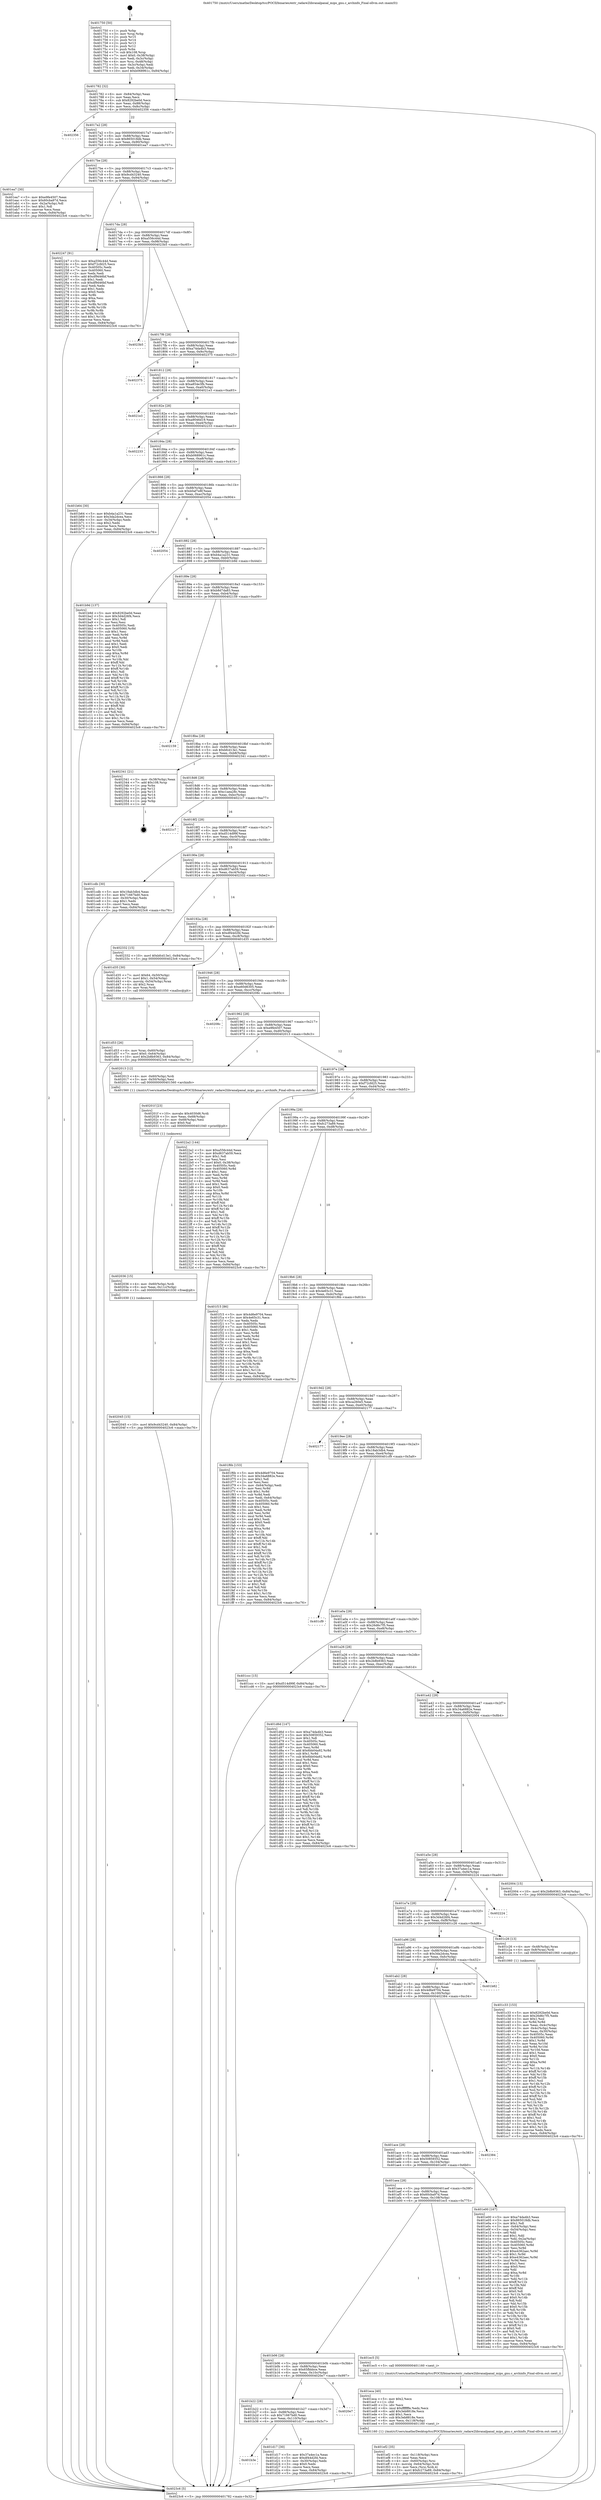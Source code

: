 digraph "0x401750" {
  label = "0x401750 (/mnt/c/Users/mathe/Desktop/tcc/POCII/binaries/extr_radare2libranalpanal_mips_gnu.c_archinfo_Final-ollvm.out::main(0))"
  labelloc = "t"
  node[shape=record]

  Entry [label="",width=0.3,height=0.3,shape=circle,fillcolor=black,style=filled]
  "0x401782" [label="{
     0x401782 [32]\l
     | [instrs]\l
     &nbsp;&nbsp;0x401782 \<+6\>: mov -0x84(%rbp),%eax\l
     &nbsp;&nbsp;0x401788 \<+2\>: mov %eax,%ecx\l
     &nbsp;&nbsp;0x40178a \<+6\>: sub $0x8292be0d,%ecx\l
     &nbsp;&nbsp;0x401790 \<+6\>: mov %eax,-0x88(%rbp)\l
     &nbsp;&nbsp;0x401796 \<+6\>: mov %ecx,-0x8c(%rbp)\l
     &nbsp;&nbsp;0x40179c \<+6\>: je 0000000000402356 \<main+0xc06\>\l
  }"]
  "0x402356" [label="{
     0x402356\l
  }", style=dashed]
  "0x4017a2" [label="{
     0x4017a2 [28]\l
     | [instrs]\l
     &nbsp;&nbsp;0x4017a2 \<+5\>: jmp 00000000004017a7 \<main+0x57\>\l
     &nbsp;&nbsp;0x4017a7 \<+6\>: mov -0x88(%rbp),%eax\l
     &nbsp;&nbsp;0x4017ad \<+5\>: sub $0x865018db,%eax\l
     &nbsp;&nbsp;0x4017b2 \<+6\>: mov %eax,-0x90(%rbp)\l
     &nbsp;&nbsp;0x4017b8 \<+6\>: je 0000000000401ea7 \<main+0x757\>\l
  }"]
  Exit [label="",width=0.3,height=0.3,shape=circle,fillcolor=black,style=filled,peripheries=2]
  "0x401ea7" [label="{
     0x401ea7 [30]\l
     | [instrs]\l
     &nbsp;&nbsp;0x401ea7 \<+5\>: mov $0xe9fe4507,%eax\l
     &nbsp;&nbsp;0x401eac \<+5\>: mov $0x60cba97d,%ecx\l
     &nbsp;&nbsp;0x401eb1 \<+3\>: mov -0x2a(%rbp),%dl\l
     &nbsp;&nbsp;0x401eb4 \<+3\>: test $0x1,%dl\l
     &nbsp;&nbsp;0x401eb7 \<+3\>: cmovne %ecx,%eax\l
     &nbsp;&nbsp;0x401eba \<+6\>: mov %eax,-0x84(%rbp)\l
     &nbsp;&nbsp;0x401ec0 \<+5\>: jmp 00000000004023c6 \<main+0xc76\>\l
  }"]
  "0x4017be" [label="{
     0x4017be [28]\l
     | [instrs]\l
     &nbsp;&nbsp;0x4017be \<+5\>: jmp 00000000004017c3 \<main+0x73\>\l
     &nbsp;&nbsp;0x4017c3 \<+6\>: mov -0x88(%rbp),%eax\l
     &nbsp;&nbsp;0x4017c9 \<+5\>: sub $0x9cd43240,%eax\l
     &nbsp;&nbsp;0x4017ce \<+6\>: mov %eax,-0x94(%rbp)\l
     &nbsp;&nbsp;0x4017d4 \<+6\>: je 0000000000402247 \<main+0xaf7\>\l
  }"]
  "0x402045" [label="{
     0x402045 [15]\l
     | [instrs]\l
     &nbsp;&nbsp;0x402045 \<+10\>: movl $0x9cd43240,-0x84(%rbp)\l
     &nbsp;&nbsp;0x40204f \<+5\>: jmp 00000000004023c6 \<main+0xc76\>\l
  }"]
  "0x402247" [label="{
     0x402247 [91]\l
     | [instrs]\l
     &nbsp;&nbsp;0x402247 \<+5\>: mov $0xa556c44d,%eax\l
     &nbsp;&nbsp;0x40224c \<+5\>: mov $0xf72cfd25,%ecx\l
     &nbsp;&nbsp;0x402251 \<+7\>: mov 0x40505c,%edx\l
     &nbsp;&nbsp;0x402258 \<+7\>: mov 0x405060,%esi\l
     &nbsp;&nbsp;0x40225f \<+2\>: mov %edx,%edi\l
     &nbsp;&nbsp;0x402261 \<+6\>: add $0xdf9d46bf,%edi\l
     &nbsp;&nbsp;0x402267 \<+3\>: sub $0x1,%edi\l
     &nbsp;&nbsp;0x40226a \<+6\>: sub $0xdf9d46bf,%edi\l
     &nbsp;&nbsp;0x402270 \<+3\>: imul %edi,%edx\l
     &nbsp;&nbsp;0x402273 \<+3\>: and $0x1,%edx\l
     &nbsp;&nbsp;0x402276 \<+3\>: cmp $0x0,%edx\l
     &nbsp;&nbsp;0x402279 \<+4\>: sete %r8b\l
     &nbsp;&nbsp;0x40227d \<+3\>: cmp $0xa,%esi\l
     &nbsp;&nbsp;0x402280 \<+4\>: setl %r9b\l
     &nbsp;&nbsp;0x402284 \<+3\>: mov %r8b,%r10b\l
     &nbsp;&nbsp;0x402287 \<+3\>: and %r9b,%r10b\l
     &nbsp;&nbsp;0x40228a \<+3\>: xor %r9b,%r8b\l
     &nbsp;&nbsp;0x40228d \<+3\>: or %r8b,%r10b\l
     &nbsp;&nbsp;0x402290 \<+4\>: test $0x1,%r10b\l
     &nbsp;&nbsp;0x402294 \<+3\>: cmovne %ecx,%eax\l
     &nbsp;&nbsp;0x402297 \<+6\>: mov %eax,-0x84(%rbp)\l
     &nbsp;&nbsp;0x40229d \<+5\>: jmp 00000000004023c6 \<main+0xc76\>\l
  }"]
  "0x4017da" [label="{
     0x4017da [28]\l
     | [instrs]\l
     &nbsp;&nbsp;0x4017da \<+5\>: jmp 00000000004017df \<main+0x8f\>\l
     &nbsp;&nbsp;0x4017df \<+6\>: mov -0x88(%rbp),%eax\l
     &nbsp;&nbsp;0x4017e5 \<+5\>: sub $0xa556c44d,%eax\l
     &nbsp;&nbsp;0x4017ea \<+6\>: mov %eax,-0x98(%rbp)\l
     &nbsp;&nbsp;0x4017f0 \<+6\>: je 00000000004023b5 \<main+0xc65\>\l
  }"]
  "0x402036" [label="{
     0x402036 [15]\l
     | [instrs]\l
     &nbsp;&nbsp;0x402036 \<+4\>: mov -0x60(%rbp),%rdi\l
     &nbsp;&nbsp;0x40203a \<+6\>: mov %eax,-0x11c(%rbp)\l
     &nbsp;&nbsp;0x402040 \<+5\>: call 0000000000401030 \<free@plt\>\l
     | [calls]\l
     &nbsp;&nbsp;0x401030 \{1\} (unknown)\l
  }"]
  "0x4023b5" [label="{
     0x4023b5\l
  }", style=dashed]
  "0x4017f6" [label="{
     0x4017f6 [28]\l
     | [instrs]\l
     &nbsp;&nbsp;0x4017f6 \<+5\>: jmp 00000000004017fb \<main+0xab\>\l
     &nbsp;&nbsp;0x4017fb \<+6\>: mov -0x88(%rbp),%eax\l
     &nbsp;&nbsp;0x401801 \<+5\>: sub $0xa74da4b3,%eax\l
     &nbsp;&nbsp;0x401806 \<+6\>: mov %eax,-0x9c(%rbp)\l
     &nbsp;&nbsp;0x40180c \<+6\>: je 0000000000402375 \<main+0xc25\>\l
  }"]
  "0x40201f" [label="{
     0x40201f [23]\l
     | [instrs]\l
     &nbsp;&nbsp;0x40201f \<+10\>: movabs $0x4030d6,%rdi\l
     &nbsp;&nbsp;0x402029 \<+3\>: mov %eax,-0x68(%rbp)\l
     &nbsp;&nbsp;0x40202c \<+3\>: mov -0x68(%rbp),%esi\l
     &nbsp;&nbsp;0x40202f \<+2\>: mov $0x0,%al\l
     &nbsp;&nbsp;0x402031 \<+5\>: call 0000000000401040 \<printf@plt\>\l
     | [calls]\l
     &nbsp;&nbsp;0x401040 \{1\} (unknown)\l
  }"]
  "0x402375" [label="{
     0x402375\l
  }", style=dashed]
  "0x401812" [label="{
     0x401812 [28]\l
     | [instrs]\l
     &nbsp;&nbsp;0x401812 \<+5\>: jmp 0000000000401817 \<main+0xc7\>\l
     &nbsp;&nbsp;0x401817 \<+6\>: mov -0x88(%rbp),%eax\l
     &nbsp;&nbsp;0x40181d \<+5\>: sub $0xa854e3fb,%eax\l
     &nbsp;&nbsp;0x401822 \<+6\>: mov %eax,-0xa0(%rbp)\l
     &nbsp;&nbsp;0x401828 \<+6\>: je 00000000004021e3 \<main+0xa93\>\l
  }"]
  "0x401ef2" [label="{
     0x401ef2 [35]\l
     | [instrs]\l
     &nbsp;&nbsp;0x401ef2 \<+6\>: mov -0x118(%rbp),%ecx\l
     &nbsp;&nbsp;0x401ef8 \<+3\>: imul %eax,%ecx\l
     &nbsp;&nbsp;0x401efb \<+4\>: mov -0x60(%rbp),%rsi\l
     &nbsp;&nbsp;0x401eff \<+4\>: movslq -0x64(%rbp),%rdi\l
     &nbsp;&nbsp;0x401f03 \<+3\>: mov %ecx,(%rsi,%rdi,4)\l
     &nbsp;&nbsp;0x401f06 \<+10\>: movl $0xfc273a89,-0x84(%rbp)\l
     &nbsp;&nbsp;0x401f10 \<+5\>: jmp 00000000004023c6 \<main+0xc76\>\l
  }"]
  "0x4021e3" [label="{
     0x4021e3\l
  }", style=dashed]
  "0x40182e" [label="{
     0x40182e [28]\l
     | [instrs]\l
     &nbsp;&nbsp;0x40182e \<+5\>: jmp 0000000000401833 \<main+0xe3\>\l
     &nbsp;&nbsp;0x401833 \<+6\>: mov -0x88(%rbp),%eax\l
     &nbsp;&nbsp;0x401839 \<+5\>: sub $0xa9046d19,%eax\l
     &nbsp;&nbsp;0x40183e \<+6\>: mov %eax,-0xa4(%rbp)\l
     &nbsp;&nbsp;0x401844 \<+6\>: je 0000000000402233 \<main+0xae3\>\l
  }"]
  "0x401eca" [label="{
     0x401eca [40]\l
     | [instrs]\l
     &nbsp;&nbsp;0x401eca \<+5\>: mov $0x2,%ecx\l
     &nbsp;&nbsp;0x401ecf \<+1\>: cltd\l
     &nbsp;&nbsp;0x401ed0 \<+2\>: idiv %ecx\l
     &nbsp;&nbsp;0x401ed2 \<+6\>: imul $0xfffffffe,%edx,%ecx\l
     &nbsp;&nbsp;0x401ed8 \<+6\>: add $0x3eb8818e,%ecx\l
     &nbsp;&nbsp;0x401ede \<+3\>: add $0x1,%ecx\l
     &nbsp;&nbsp;0x401ee1 \<+6\>: sub $0x3eb8818e,%ecx\l
     &nbsp;&nbsp;0x401ee7 \<+6\>: mov %ecx,-0x118(%rbp)\l
     &nbsp;&nbsp;0x401eed \<+5\>: call 0000000000401160 \<next_i\>\l
     | [calls]\l
     &nbsp;&nbsp;0x401160 \{1\} (/mnt/c/Users/mathe/Desktop/tcc/POCII/binaries/extr_radare2libranalpanal_mips_gnu.c_archinfo_Final-ollvm.out::next_i)\l
  }"]
  "0x402233" [label="{
     0x402233\l
  }", style=dashed]
  "0x40184a" [label="{
     0x40184a [28]\l
     | [instrs]\l
     &nbsp;&nbsp;0x40184a \<+5\>: jmp 000000000040184f \<main+0xff\>\l
     &nbsp;&nbsp;0x40184f \<+6\>: mov -0x88(%rbp),%eax\l
     &nbsp;&nbsp;0x401855 \<+5\>: sub $0xb068961c,%eax\l
     &nbsp;&nbsp;0x40185a \<+6\>: mov %eax,-0xa8(%rbp)\l
     &nbsp;&nbsp;0x401860 \<+6\>: je 0000000000401b64 \<main+0x414\>\l
  }"]
  "0x401d53" [label="{
     0x401d53 [26]\l
     | [instrs]\l
     &nbsp;&nbsp;0x401d53 \<+4\>: mov %rax,-0x60(%rbp)\l
     &nbsp;&nbsp;0x401d57 \<+7\>: movl $0x0,-0x64(%rbp)\l
     &nbsp;&nbsp;0x401d5e \<+10\>: movl $0x2b8b9363,-0x84(%rbp)\l
     &nbsp;&nbsp;0x401d68 \<+5\>: jmp 00000000004023c6 \<main+0xc76\>\l
  }"]
  "0x401b64" [label="{
     0x401b64 [30]\l
     | [instrs]\l
     &nbsp;&nbsp;0x401b64 \<+5\>: mov $0xb4a1a231,%eax\l
     &nbsp;&nbsp;0x401b69 \<+5\>: mov $0x3da2dcea,%ecx\l
     &nbsp;&nbsp;0x401b6e \<+3\>: mov -0x34(%rbp),%edx\l
     &nbsp;&nbsp;0x401b71 \<+3\>: cmp $0x2,%edx\l
     &nbsp;&nbsp;0x401b74 \<+3\>: cmovne %ecx,%eax\l
     &nbsp;&nbsp;0x401b77 \<+6\>: mov %eax,-0x84(%rbp)\l
     &nbsp;&nbsp;0x401b7d \<+5\>: jmp 00000000004023c6 \<main+0xc76\>\l
  }"]
  "0x401866" [label="{
     0x401866 [28]\l
     | [instrs]\l
     &nbsp;&nbsp;0x401866 \<+5\>: jmp 000000000040186b \<main+0x11b\>\l
     &nbsp;&nbsp;0x40186b \<+6\>: mov -0x88(%rbp),%eax\l
     &nbsp;&nbsp;0x401871 \<+5\>: sub $0xb0af7e8f,%eax\l
     &nbsp;&nbsp;0x401876 \<+6\>: mov %eax,-0xac(%rbp)\l
     &nbsp;&nbsp;0x40187c \<+6\>: je 0000000000402054 \<main+0x904\>\l
  }"]
  "0x4023c6" [label="{
     0x4023c6 [5]\l
     | [instrs]\l
     &nbsp;&nbsp;0x4023c6 \<+5\>: jmp 0000000000401782 \<main+0x32\>\l
  }"]
  "0x401750" [label="{
     0x401750 [50]\l
     | [instrs]\l
     &nbsp;&nbsp;0x401750 \<+1\>: push %rbp\l
     &nbsp;&nbsp;0x401751 \<+3\>: mov %rsp,%rbp\l
     &nbsp;&nbsp;0x401754 \<+2\>: push %r15\l
     &nbsp;&nbsp;0x401756 \<+2\>: push %r14\l
     &nbsp;&nbsp;0x401758 \<+2\>: push %r13\l
     &nbsp;&nbsp;0x40175a \<+2\>: push %r12\l
     &nbsp;&nbsp;0x40175c \<+1\>: push %rbx\l
     &nbsp;&nbsp;0x40175d \<+7\>: sub $0x108,%rsp\l
     &nbsp;&nbsp;0x401764 \<+7\>: movl $0x0,-0x38(%rbp)\l
     &nbsp;&nbsp;0x40176b \<+3\>: mov %edi,-0x3c(%rbp)\l
     &nbsp;&nbsp;0x40176e \<+4\>: mov %rsi,-0x48(%rbp)\l
     &nbsp;&nbsp;0x401772 \<+3\>: mov -0x3c(%rbp),%edi\l
     &nbsp;&nbsp;0x401775 \<+3\>: mov %edi,-0x34(%rbp)\l
     &nbsp;&nbsp;0x401778 \<+10\>: movl $0xb068961c,-0x84(%rbp)\l
  }"]
  "0x401b3e" [label="{
     0x401b3e\l
  }", style=dashed]
  "0x402054" [label="{
     0x402054\l
  }", style=dashed]
  "0x401882" [label="{
     0x401882 [28]\l
     | [instrs]\l
     &nbsp;&nbsp;0x401882 \<+5\>: jmp 0000000000401887 \<main+0x137\>\l
     &nbsp;&nbsp;0x401887 \<+6\>: mov -0x88(%rbp),%eax\l
     &nbsp;&nbsp;0x40188d \<+5\>: sub $0xb4a1a231,%eax\l
     &nbsp;&nbsp;0x401892 \<+6\>: mov %eax,-0xb0(%rbp)\l
     &nbsp;&nbsp;0x401898 \<+6\>: je 0000000000401b9d \<main+0x44d\>\l
  }"]
  "0x401d17" [label="{
     0x401d17 [30]\l
     | [instrs]\l
     &nbsp;&nbsp;0x401d17 \<+5\>: mov $0x37a4ec1a,%eax\l
     &nbsp;&nbsp;0x401d1c \<+5\>: mov $0xdf44d2fd,%ecx\l
     &nbsp;&nbsp;0x401d21 \<+3\>: mov -0x30(%rbp),%edx\l
     &nbsp;&nbsp;0x401d24 \<+3\>: cmp $0x0,%edx\l
     &nbsp;&nbsp;0x401d27 \<+3\>: cmove %ecx,%eax\l
     &nbsp;&nbsp;0x401d2a \<+6\>: mov %eax,-0x84(%rbp)\l
     &nbsp;&nbsp;0x401d30 \<+5\>: jmp 00000000004023c6 \<main+0xc76\>\l
  }"]
  "0x401b9d" [label="{
     0x401b9d [137]\l
     | [instrs]\l
     &nbsp;&nbsp;0x401b9d \<+5\>: mov $0x8292be0d,%eax\l
     &nbsp;&nbsp;0x401ba2 \<+5\>: mov $0x3d4d26f4,%ecx\l
     &nbsp;&nbsp;0x401ba7 \<+2\>: mov $0x1,%dl\l
     &nbsp;&nbsp;0x401ba9 \<+2\>: xor %esi,%esi\l
     &nbsp;&nbsp;0x401bab \<+7\>: mov 0x40505c,%edi\l
     &nbsp;&nbsp;0x401bb2 \<+8\>: mov 0x405060,%r8d\l
     &nbsp;&nbsp;0x401bba \<+3\>: sub $0x1,%esi\l
     &nbsp;&nbsp;0x401bbd \<+3\>: mov %edi,%r9d\l
     &nbsp;&nbsp;0x401bc0 \<+3\>: add %esi,%r9d\l
     &nbsp;&nbsp;0x401bc3 \<+4\>: imul %r9d,%edi\l
     &nbsp;&nbsp;0x401bc7 \<+3\>: and $0x1,%edi\l
     &nbsp;&nbsp;0x401bca \<+3\>: cmp $0x0,%edi\l
     &nbsp;&nbsp;0x401bcd \<+4\>: sete %r10b\l
     &nbsp;&nbsp;0x401bd1 \<+4\>: cmp $0xa,%r8d\l
     &nbsp;&nbsp;0x401bd5 \<+4\>: setl %r11b\l
     &nbsp;&nbsp;0x401bd9 \<+3\>: mov %r10b,%bl\l
     &nbsp;&nbsp;0x401bdc \<+3\>: xor $0xff,%bl\l
     &nbsp;&nbsp;0x401bdf \<+3\>: mov %r11b,%r14b\l
     &nbsp;&nbsp;0x401be2 \<+4\>: xor $0xff,%r14b\l
     &nbsp;&nbsp;0x401be6 \<+3\>: xor $0x1,%dl\l
     &nbsp;&nbsp;0x401be9 \<+3\>: mov %bl,%r15b\l
     &nbsp;&nbsp;0x401bec \<+4\>: and $0xff,%r15b\l
     &nbsp;&nbsp;0x401bf0 \<+3\>: and %dl,%r10b\l
     &nbsp;&nbsp;0x401bf3 \<+3\>: mov %r14b,%r12b\l
     &nbsp;&nbsp;0x401bf6 \<+4\>: and $0xff,%r12b\l
     &nbsp;&nbsp;0x401bfa \<+3\>: and %dl,%r11b\l
     &nbsp;&nbsp;0x401bfd \<+3\>: or %r10b,%r15b\l
     &nbsp;&nbsp;0x401c00 \<+3\>: or %r11b,%r12b\l
     &nbsp;&nbsp;0x401c03 \<+3\>: xor %r12b,%r15b\l
     &nbsp;&nbsp;0x401c06 \<+3\>: or %r14b,%bl\l
     &nbsp;&nbsp;0x401c09 \<+3\>: xor $0xff,%bl\l
     &nbsp;&nbsp;0x401c0c \<+3\>: or $0x1,%dl\l
     &nbsp;&nbsp;0x401c0f \<+2\>: and %dl,%bl\l
     &nbsp;&nbsp;0x401c11 \<+3\>: or %bl,%r15b\l
     &nbsp;&nbsp;0x401c14 \<+4\>: test $0x1,%r15b\l
     &nbsp;&nbsp;0x401c18 \<+3\>: cmovne %ecx,%eax\l
     &nbsp;&nbsp;0x401c1b \<+6\>: mov %eax,-0x84(%rbp)\l
     &nbsp;&nbsp;0x401c21 \<+5\>: jmp 00000000004023c6 \<main+0xc76\>\l
  }"]
  "0x40189e" [label="{
     0x40189e [28]\l
     | [instrs]\l
     &nbsp;&nbsp;0x40189e \<+5\>: jmp 00000000004018a3 \<main+0x153\>\l
     &nbsp;&nbsp;0x4018a3 \<+6\>: mov -0x88(%rbp),%eax\l
     &nbsp;&nbsp;0x4018a9 \<+5\>: sub $0xb8d7da83,%eax\l
     &nbsp;&nbsp;0x4018ae \<+6\>: mov %eax,-0xb4(%rbp)\l
     &nbsp;&nbsp;0x4018b4 \<+6\>: je 0000000000402159 \<main+0xa09\>\l
  }"]
  "0x401b22" [label="{
     0x401b22 [28]\l
     | [instrs]\l
     &nbsp;&nbsp;0x401b22 \<+5\>: jmp 0000000000401b27 \<main+0x3d7\>\l
     &nbsp;&nbsp;0x401b27 \<+6\>: mov -0x88(%rbp),%eax\l
     &nbsp;&nbsp;0x401b2d \<+5\>: sub $0x71667bd0,%eax\l
     &nbsp;&nbsp;0x401b32 \<+6\>: mov %eax,-0x110(%rbp)\l
     &nbsp;&nbsp;0x401b38 \<+6\>: je 0000000000401d17 \<main+0x5c7\>\l
  }"]
  "0x402159" [label="{
     0x402159\l
  }", style=dashed]
  "0x4018ba" [label="{
     0x4018ba [28]\l
     | [instrs]\l
     &nbsp;&nbsp;0x4018ba \<+5\>: jmp 00000000004018bf \<main+0x16f\>\l
     &nbsp;&nbsp;0x4018bf \<+6\>: mov -0x88(%rbp),%eax\l
     &nbsp;&nbsp;0x4018c5 \<+5\>: sub $0xbfcd13e1,%eax\l
     &nbsp;&nbsp;0x4018ca \<+6\>: mov %eax,-0xb8(%rbp)\l
     &nbsp;&nbsp;0x4018d0 \<+6\>: je 0000000000402341 \<main+0xbf1\>\l
  }"]
  "0x4020e7" [label="{
     0x4020e7\l
  }", style=dashed]
  "0x402341" [label="{
     0x402341 [21]\l
     | [instrs]\l
     &nbsp;&nbsp;0x402341 \<+3\>: mov -0x38(%rbp),%eax\l
     &nbsp;&nbsp;0x402344 \<+7\>: add $0x108,%rsp\l
     &nbsp;&nbsp;0x40234b \<+1\>: pop %rbx\l
     &nbsp;&nbsp;0x40234c \<+2\>: pop %r12\l
     &nbsp;&nbsp;0x40234e \<+2\>: pop %r13\l
     &nbsp;&nbsp;0x402350 \<+2\>: pop %r14\l
     &nbsp;&nbsp;0x402352 \<+2\>: pop %r15\l
     &nbsp;&nbsp;0x402354 \<+1\>: pop %rbp\l
     &nbsp;&nbsp;0x402355 \<+1\>: ret\l
  }"]
  "0x4018d6" [label="{
     0x4018d6 [28]\l
     | [instrs]\l
     &nbsp;&nbsp;0x4018d6 \<+5\>: jmp 00000000004018db \<main+0x18b\>\l
     &nbsp;&nbsp;0x4018db \<+6\>: mov -0x88(%rbp),%eax\l
     &nbsp;&nbsp;0x4018e1 \<+5\>: sub $0xc1aea28c,%eax\l
     &nbsp;&nbsp;0x4018e6 \<+6\>: mov %eax,-0xbc(%rbp)\l
     &nbsp;&nbsp;0x4018ec \<+6\>: je 00000000004021c7 \<main+0xa77\>\l
  }"]
  "0x401b06" [label="{
     0x401b06 [28]\l
     | [instrs]\l
     &nbsp;&nbsp;0x401b06 \<+5\>: jmp 0000000000401b0b \<main+0x3bb\>\l
     &nbsp;&nbsp;0x401b0b \<+6\>: mov -0x88(%rbp),%eax\l
     &nbsp;&nbsp;0x401b11 \<+5\>: sub $0x65fbbbce,%eax\l
     &nbsp;&nbsp;0x401b16 \<+6\>: mov %eax,-0x10c(%rbp)\l
     &nbsp;&nbsp;0x401b1c \<+6\>: je 00000000004020e7 \<main+0x997\>\l
  }"]
  "0x4021c7" [label="{
     0x4021c7\l
  }", style=dashed]
  "0x4018f2" [label="{
     0x4018f2 [28]\l
     | [instrs]\l
     &nbsp;&nbsp;0x4018f2 \<+5\>: jmp 00000000004018f7 \<main+0x1a7\>\l
     &nbsp;&nbsp;0x4018f7 \<+6\>: mov -0x88(%rbp),%eax\l
     &nbsp;&nbsp;0x4018fd \<+5\>: sub $0xd514d99f,%eax\l
     &nbsp;&nbsp;0x401902 \<+6\>: mov %eax,-0xc0(%rbp)\l
     &nbsp;&nbsp;0x401908 \<+6\>: je 0000000000401cdb \<main+0x58b\>\l
  }"]
  "0x401ec5" [label="{
     0x401ec5 [5]\l
     | [instrs]\l
     &nbsp;&nbsp;0x401ec5 \<+5\>: call 0000000000401160 \<next_i\>\l
     | [calls]\l
     &nbsp;&nbsp;0x401160 \{1\} (/mnt/c/Users/mathe/Desktop/tcc/POCII/binaries/extr_radare2libranalpanal_mips_gnu.c_archinfo_Final-ollvm.out::next_i)\l
  }"]
  "0x401cdb" [label="{
     0x401cdb [30]\l
     | [instrs]\l
     &nbsp;&nbsp;0x401cdb \<+5\>: mov $0x18ab3db4,%eax\l
     &nbsp;&nbsp;0x401ce0 \<+5\>: mov $0x71667bd0,%ecx\l
     &nbsp;&nbsp;0x401ce5 \<+3\>: mov -0x30(%rbp),%edx\l
     &nbsp;&nbsp;0x401ce8 \<+3\>: cmp $0x1,%edx\l
     &nbsp;&nbsp;0x401ceb \<+3\>: cmovl %ecx,%eax\l
     &nbsp;&nbsp;0x401cee \<+6\>: mov %eax,-0x84(%rbp)\l
     &nbsp;&nbsp;0x401cf4 \<+5\>: jmp 00000000004023c6 \<main+0xc76\>\l
  }"]
  "0x40190e" [label="{
     0x40190e [28]\l
     | [instrs]\l
     &nbsp;&nbsp;0x40190e \<+5\>: jmp 0000000000401913 \<main+0x1c3\>\l
     &nbsp;&nbsp;0x401913 \<+6\>: mov -0x88(%rbp),%eax\l
     &nbsp;&nbsp;0x401919 \<+5\>: sub $0xd637ab59,%eax\l
     &nbsp;&nbsp;0x40191e \<+6\>: mov %eax,-0xc4(%rbp)\l
     &nbsp;&nbsp;0x401924 \<+6\>: je 0000000000402332 \<main+0xbe2\>\l
  }"]
  "0x401aea" [label="{
     0x401aea [28]\l
     | [instrs]\l
     &nbsp;&nbsp;0x401aea \<+5\>: jmp 0000000000401aef \<main+0x39f\>\l
     &nbsp;&nbsp;0x401aef \<+6\>: mov -0x88(%rbp),%eax\l
     &nbsp;&nbsp;0x401af5 \<+5\>: sub $0x60cba97d,%eax\l
     &nbsp;&nbsp;0x401afa \<+6\>: mov %eax,-0x108(%rbp)\l
     &nbsp;&nbsp;0x401b00 \<+6\>: je 0000000000401ec5 \<main+0x775\>\l
  }"]
  "0x402332" [label="{
     0x402332 [15]\l
     | [instrs]\l
     &nbsp;&nbsp;0x402332 \<+10\>: movl $0xbfcd13e1,-0x84(%rbp)\l
     &nbsp;&nbsp;0x40233c \<+5\>: jmp 00000000004023c6 \<main+0xc76\>\l
  }"]
  "0x40192a" [label="{
     0x40192a [28]\l
     | [instrs]\l
     &nbsp;&nbsp;0x40192a \<+5\>: jmp 000000000040192f \<main+0x1df\>\l
     &nbsp;&nbsp;0x40192f \<+6\>: mov -0x88(%rbp),%eax\l
     &nbsp;&nbsp;0x401935 \<+5\>: sub $0xdf44d2fd,%eax\l
     &nbsp;&nbsp;0x40193a \<+6\>: mov %eax,-0xc8(%rbp)\l
     &nbsp;&nbsp;0x401940 \<+6\>: je 0000000000401d35 \<main+0x5e5\>\l
  }"]
  "0x401e00" [label="{
     0x401e00 [167]\l
     | [instrs]\l
     &nbsp;&nbsp;0x401e00 \<+5\>: mov $0xa74da4b3,%eax\l
     &nbsp;&nbsp;0x401e05 \<+5\>: mov $0x865018db,%ecx\l
     &nbsp;&nbsp;0x401e0a \<+2\>: mov $0x1,%dl\l
     &nbsp;&nbsp;0x401e0c \<+3\>: mov -0x64(%rbp),%esi\l
     &nbsp;&nbsp;0x401e0f \<+3\>: cmp -0x54(%rbp),%esi\l
     &nbsp;&nbsp;0x401e12 \<+4\>: setl %dil\l
     &nbsp;&nbsp;0x401e16 \<+4\>: and $0x1,%dil\l
     &nbsp;&nbsp;0x401e1a \<+4\>: mov %dil,-0x2a(%rbp)\l
     &nbsp;&nbsp;0x401e1e \<+7\>: mov 0x40505c,%esi\l
     &nbsp;&nbsp;0x401e25 \<+8\>: mov 0x405060,%r8d\l
     &nbsp;&nbsp;0x401e2d \<+3\>: mov %esi,%r9d\l
     &nbsp;&nbsp;0x401e30 \<+7\>: add $0xe4362aec,%r9d\l
     &nbsp;&nbsp;0x401e37 \<+4\>: sub $0x1,%r9d\l
     &nbsp;&nbsp;0x401e3b \<+7\>: sub $0xe4362aec,%r9d\l
     &nbsp;&nbsp;0x401e42 \<+4\>: imul %r9d,%esi\l
     &nbsp;&nbsp;0x401e46 \<+3\>: and $0x1,%esi\l
     &nbsp;&nbsp;0x401e49 \<+3\>: cmp $0x0,%esi\l
     &nbsp;&nbsp;0x401e4c \<+4\>: sete %dil\l
     &nbsp;&nbsp;0x401e50 \<+4\>: cmp $0xa,%r8d\l
     &nbsp;&nbsp;0x401e54 \<+4\>: setl %r10b\l
     &nbsp;&nbsp;0x401e58 \<+3\>: mov %dil,%r11b\l
     &nbsp;&nbsp;0x401e5b \<+4\>: xor $0xff,%r11b\l
     &nbsp;&nbsp;0x401e5f \<+3\>: mov %r10b,%bl\l
     &nbsp;&nbsp;0x401e62 \<+3\>: xor $0xff,%bl\l
     &nbsp;&nbsp;0x401e65 \<+3\>: xor $0x0,%dl\l
     &nbsp;&nbsp;0x401e68 \<+3\>: mov %r11b,%r14b\l
     &nbsp;&nbsp;0x401e6b \<+4\>: and $0x0,%r14b\l
     &nbsp;&nbsp;0x401e6f \<+3\>: and %dl,%dil\l
     &nbsp;&nbsp;0x401e72 \<+3\>: mov %bl,%r15b\l
     &nbsp;&nbsp;0x401e75 \<+4\>: and $0x0,%r15b\l
     &nbsp;&nbsp;0x401e79 \<+3\>: and %dl,%r10b\l
     &nbsp;&nbsp;0x401e7c \<+3\>: or %dil,%r14b\l
     &nbsp;&nbsp;0x401e7f \<+3\>: or %r10b,%r15b\l
     &nbsp;&nbsp;0x401e82 \<+3\>: xor %r15b,%r14b\l
     &nbsp;&nbsp;0x401e85 \<+3\>: or %bl,%r11b\l
     &nbsp;&nbsp;0x401e88 \<+4\>: xor $0xff,%r11b\l
     &nbsp;&nbsp;0x401e8c \<+3\>: or $0x0,%dl\l
     &nbsp;&nbsp;0x401e8f \<+3\>: and %dl,%r11b\l
     &nbsp;&nbsp;0x401e92 \<+3\>: or %r11b,%r14b\l
     &nbsp;&nbsp;0x401e95 \<+4\>: test $0x1,%r14b\l
     &nbsp;&nbsp;0x401e99 \<+3\>: cmovne %ecx,%eax\l
     &nbsp;&nbsp;0x401e9c \<+6\>: mov %eax,-0x84(%rbp)\l
     &nbsp;&nbsp;0x401ea2 \<+5\>: jmp 00000000004023c6 \<main+0xc76\>\l
  }"]
  "0x401d35" [label="{
     0x401d35 [30]\l
     | [instrs]\l
     &nbsp;&nbsp;0x401d35 \<+7\>: movl $0x64,-0x50(%rbp)\l
     &nbsp;&nbsp;0x401d3c \<+7\>: movl $0x1,-0x54(%rbp)\l
     &nbsp;&nbsp;0x401d43 \<+4\>: movslq -0x54(%rbp),%rax\l
     &nbsp;&nbsp;0x401d47 \<+4\>: shl $0x2,%rax\l
     &nbsp;&nbsp;0x401d4b \<+3\>: mov %rax,%rdi\l
     &nbsp;&nbsp;0x401d4e \<+5\>: call 0000000000401050 \<malloc@plt\>\l
     | [calls]\l
     &nbsp;&nbsp;0x401050 \{1\} (unknown)\l
  }"]
  "0x401946" [label="{
     0x401946 [28]\l
     | [instrs]\l
     &nbsp;&nbsp;0x401946 \<+5\>: jmp 000000000040194b \<main+0x1fb\>\l
     &nbsp;&nbsp;0x40194b \<+6\>: mov -0x88(%rbp),%eax\l
     &nbsp;&nbsp;0x401951 \<+5\>: sub $0xe60d6305,%eax\l
     &nbsp;&nbsp;0x401956 \<+6\>: mov %eax,-0xcc(%rbp)\l
     &nbsp;&nbsp;0x40195c \<+6\>: je 000000000040208c \<main+0x93c\>\l
  }"]
  "0x401ace" [label="{
     0x401ace [28]\l
     | [instrs]\l
     &nbsp;&nbsp;0x401ace \<+5\>: jmp 0000000000401ad3 \<main+0x383\>\l
     &nbsp;&nbsp;0x401ad3 \<+6\>: mov -0x88(%rbp),%eax\l
     &nbsp;&nbsp;0x401ad9 \<+5\>: sub $0x50859352,%eax\l
     &nbsp;&nbsp;0x401ade \<+6\>: mov %eax,-0x104(%rbp)\l
     &nbsp;&nbsp;0x401ae4 \<+6\>: je 0000000000401e00 \<main+0x6b0\>\l
  }"]
  "0x40208c" [label="{
     0x40208c\l
  }", style=dashed]
  "0x401962" [label="{
     0x401962 [28]\l
     | [instrs]\l
     &nbsp;&nbsp;0x401962 \<+5\>: jmp 0000000000401967 \<main+0x217\>\l
     &nbsp;&nbsp;0x401967 \<+6\>: mov -0x88(%rbp),%eax\l
     &nbsp;&nbsp;0x40196d \<+5\>: sub $0xe9fe4507,%eax\l
     &nbsp;&nbsp;0x401972 \<+6\>: mov %eax,-0xd0(%rbp)\l
     &nbsp;&nbsp;0x401978 \<+6\>: je 0000000000402013 \<main+0x8c3\>\l
  }"]
  "0x402384" [label="{
     0x402384\l
  }", style=dashed]
  "0x402013" [label="{
     0x402013 [12]\l
     | [instrs]\l
     &nbsp;&nbsp;0x402013 \<+4\>: mov -0x60(%rbp),%rdi\l
     &nbsp;&nbsp;0x402017 \<+3\>: mov -0x50(%rbp),%esi\l
     &nbsp;&nbsp;0x40201a \<+5\>: call 0000000000401560 \<archinfo\>\l
     | [calls]\l
     &nbsp;&nbsp;0x401560 \{1\} (/mnt/c/Users/mathe/Desktop/tcc/POCII/binaries/extr_radare2libranalpanal_mips_gnu.c_archinfo_Final-ollvm.out::archinfo)\l
  }"]
  "0x40197e" [label="{
     0x40197e [28]\l
     | [instrs]\l
     &nbsp;&nbsp;0x40197e \<+5\>: jmp 0000000000401983 \<main+0x233\>\l
     &nbsp;&nbsp;0x401983 \<+6\>: mov -0x88(%rbp),%eax\l
     &nbsp;&nbsp;0x401989 \<+5\>: sub $0xf72cfd25,%eax\l
     &nbsp;&nbsp;0x40198e \<+6\>: mov %eax,-0xd4(%rbp)\l
     &nbsp;&nbsp;0x401994 \<+6\>: je 00000000004022a2 \<main+0xb52\>\l
  }"]
  "0x401ab2" [label="{
     0x401ab2 [28]\l
     | [instrs]\l
     &nbsp;&nbsp;0x401ab2 \<+5\>: jmp 0000000000401ab7 \<main+0x367\>\l
     &nbsp;&nbsp;0x401ab7 \<+6\>: mov -0x88(%rbp),%eax\l
     &nbsp;&nbsp;0x401abd \<+5\>: sub $0x4d6e9704,%eax\l
     &nbsp;&nbsp;0x401ac2 \<+6\>: mov %eax,-0x100(%rbp)\l
     &nbsp;&nbsp;0x401ac8 \<+6\>: je 0000000000402384 \<main+0xc34\>\l
  }"]
  "0x4022a2" [label="{
     0x4022a2 [144]\l
     | [instrs]\l
     &nbsp;&nbsp;0x4022a2 \<+5\>: mov $0xa556c44d,%eax\l
     &nbsp;&nbsp;0x4022a7 \<+5\>: mov $0xd637ab59,%ecx\l
     &nbsp;&nbsp;0x4022ac \<+2\>: mov $0x1,%dl\l
     &nbsp;&nbsp;0x4022ae \<+2\>: xor %esi,%esi\l
     &nbsp;&nbsp;0x4022b0 \<+7\>: movl $0x0,-0x38(%rbp)\l
     &nbsp;&nbsp;0x4022b7 \<+7\>: mov 0x40505c,%edi\l
     &nbsp;&nbsp;0x4022be \<+8\>: mov 0x405060,%r8d\l
     &nbsp;&nbsp;0x4022c6 \<+3\>: sub $0x1,%esi\l
     &nbsp;&nbsp;0x4022c9 \<+3\>: mov %edi,%r9d\l
     &nbsp;&nbsp;0x4022cc \<+3\>: add %esi,%r9d\l
     &nbsp;&nbsp;0x4022cf \<+4\>: imul %r9d,%edi\l
     &nbsp;&nbsp;0x4022d3 \<+3\>: and $0x1,%edi\l
     &nbsp;&nbsp;0x4022d6 \<+3\>: cmp $0x0,%edi\l
     &nbsp;&nbsp;0x4022d9 \<+4\>: sete %r10b\l
     &nbsp;&nbsp;0x4022dd \<+4\>: cmp $0xa,%r8d\l
     &nbsp;&nbsp;0x4022e1 \<+4\>: setl %r11b\l
     &nbsp;&nbsp;0x4022e5 \<+3\>: mov %r10b,%bl\l
     &nbsp;&nbsp;0x4022e8 \<+3\>: xor $0xff,%bl\l
     &nbsp;&nbsp;0x4022eb \<+3\>: mov %r11b,%r14b\l
     &nbsp;&nbsp;0x4022ee \<+4\>: xor $0xff,%r14b\l
     &nbsp;&nbsp;0x4022f2 \<+3\>: xor $0x1,%dl\l
     &nbsp;&nbsp;0x4022f5 \<+3\>: mov %bl,%r15b\l
     &nbsp;&nbsp;0x4022f8 \<+4\>: and $0xff,%r15b\l
     &nbsp;&nbsp;0x4022fc \<+3\>: and %dl,%r10b\l
     &nbsp;&nbsp;0x4022ff \<+3\>: mov %r14b,%r12b\l
     &nbsp;&nbsp;0x402302 \<+4\>: and $0xff,%r12b\l
     &nbsp;&nbsp;0x402306 \<+3\>: and %dl,%r11b\l
     &nbsp;&nbsp;0x402309 \<+3\>: or %r10b,%r15b\l
     &nbsp;&nbsp;0x40230c \<+3\>: or %r11b,%r12b\l
     &nbsp;&nbsp;0x40230f \<+3\>: xor %r12b,%r15b\l
     &nbsp;&nbsp;0x402312 \<+3\>: or %r14b,%bl\l
     &nbsp;&nbsp;0x402315 \<+3\>: xor $0xff,%bl\l
     &nbsp;&nbsp;0x402318 \<+3\>: or $0x1,%dl\l
     &nbsp;&nbsp;0x40231b \<+2\>: and %dl,%bl\l
     &nbsp;&nbsp;0x40231d \<+3\>: or %bl,%r15b\l
     &nbsp;&nbsp;0x402320 \<+4\>: test $0x1,%r15b\l
     &nbsp;&nbsp;0x402324 \<+3\>: cmovne %ecx,%eax\l
     &nbsp;&nbsp;0x402327 \<+6\>: mov %eax,-0x84(%rbp)\l
     &nbsp;&nbsp;0x40232d \<+5\>: jmp 00000000004023c6 \<main+0xc76\>\l
  }"]
  "0x40199a" [label="{
     0x40199a [28]\l
     | [instrs]\l
     &nbsp;&nbsp;0x40199a \<+5\>: jmp 000000000040199f \<main+0x24f\>\l
     &nbsp;&nbsp;0x40199f \<+6\>: mov -0x88(%rbp),%eax\l
     &nbsp;&nbsp;0x4019a5 \<+5\>: sub $0xfc273a89,%eax\l
     &nbsp;&nbsp;0x4019aa \<+6\>: mov %eax,-0xd8(%rbp)\l
     &nbsp;&nbsp;0x4019b0 \<+6\>: je 0000000000401f15 \<main+0x7c5\>\l
  }"]
  "0x401b82" [label="{
     0x401b82\l
  }", style=dashed]
  "0x401f15" [label="{
     0x401f15 [86]\l
     | [instrs]\l
     &nbsp;&nbsp;0x401f15 \<+5\>: mov $0x4d6e9704,%eax\l
     &nbsp;&nbsp;0x401f1a \<+5\>: mov $0x4e65c31,%ecx\l
     &nbsp;&nbsp;0x401f1f \<+2\>: xor %edx,%edx\l
     &nbsp;&nbsp;0x401f21 \<+7\>: mov 0x40505c,%esi\l
     &nbsp;&nbsp;0x401f28 \<+7\>: mov 0x405060,%edi\l
     &nbsp;&nbsp;0x401f2f \<+3\>: sub $0x1,%edx\l
     &nbsp;&nbsp;0x401f32 \<+3\>: mov %esi,%r8d\l
     &nbsp;&nbsp;0x401f35 \<+3\>: add %edx,%r8d\l
     &nbsp;&nbsp;0x401f38 \<+4\>: imul %r8d,%esi\l
     &nbsp;&nbsp;0x401f3c \<+3\>: and $0x1,%esi\l
     &nbsp;&nbsp;0x401f3f \<+3\>: cmp $0x0,%esi\l
     &nbsp;&nbsp;0x401f42 \<+4\>: sete %r9b\l
     &nbsp;&nbsp;0x401f46 \<+3\>: cmp $0xa,%edi\l
     &nbsp;&nbsp;0x401f49 \<+4\>: setl %r10b\l
     &nbsp;&nbsp;0x401f4d \<+3\>: mov %r9b,%r11b\l
     &nbsp;&nbsp;0x401f50 \<+3\>: and %r10b,%r11b\l
     &nbsp;&nbsp;0x401f53 \<+3\>: xor %r10b,%r9b\l
     &nbsp;&nbsp;0x401f56 \<+3\>: or %r9b,%r11b\l
     &nbsp;&nbsp;0x401f59 \<+4\>: test $0x1,%r11b\l
     &nbsp;&nbsp;0x401f5d \<+3\>: cmovne %ecx,%eax\l
     &nbsp;&nbsp;0x401f60 \<+6\>: mov %eax,-0x84(%rbp)\l
     &nbsp;&nbsp;0x401f66 \<+5\>: jmp 00000000004023c6 \<main+0xc76\>\l
  }"]
  "0x4019b6" [label="{
     0x4019b6 [28]\l
     | [instrs]\l
     &nbsp;&nbsp;0x4019b6 \<+5\>: jmp 00000000004019bb \<main+0x26b\>\l
     &nbsp;&nbsp;0x4019bb \<+6\>: mov -0x88(%rbp),%eax\l
     &nbsp;&nbsp;0x4019c1 \<+5\>: sub $0x4e65c31,%eax\l
     &nbsp;&nbsp;0x4019c6 \<+6\>: mov %eax,-0xdc(%rbp)\l
     &nbsp;&nbsp;0x4019cc \<+6\>: je 0000000000401f6b \<main+0x81b\>\l
  }"]
  "0x401c33" [label="{
     0x401c33 [153]\l
     | [instrs]\l
     &nbsp;&nbsp;0x401c33 \<+5\>: mov $0x8292be0d,%ecx\l
     &nbsp;&nbsp;0x401c38 \<+5\>: mov $0x26d6c7f5,%edx\l
     &nbsp;&nbsp;0x401c3d \<+3\>: mov $0x1,%sil\l
     &nbsp;&nbsp;0x401c40 \<+3\>: xor %r8d,%r8d\l
     &nbsp;&nbsp;0x401c43 \<+3\>: mov %eax,-0x4c(%rbp)\l
     &nbsp;&nbsp;0x401c46 \<+3\>: mov -0x4c(%rbp),%eax\l
     &nbsp;&nbsp;0x401c49 \<+3\>: mov %eax,-0x30(%rbp)\l
     &nbsp;&nbsp;0x401c4c \<+7\>: mov 0x40505c,%eax\l
     &nbsp;&nbsp;0x401c53 \<+8\>: mov 0x405060,%r9d\l
     &nbsp;&nbsp;0x401c5b \<+4\>: sub $0x1,%r8d\l
     &nbsp;&nbsp;0x401c5f \<+3\>: mov %eax,%r10d\l
     &nbsp;&nbsp;0x401c62 \<+3\>: add %r8d,%r10d\l
     &nbsp;&nbsp;0x401c65 \<+4\>: imul %r10d,%eax\l
     &nbsp;&nbsp;0x401c69 \<+3\>: and $0x1,%eax\l
     &nbsp;&nbsp;0x401c6c \<+3\>: cmp $0x0,%eax\l
     &nbsp;&nbsp;0x401c6f \<+4\>: sete %r11b\l
     &nbsp;&nbsp;0x401c73 \<+4\>: cmp $0xa,%r9d\l
     &nbsp;&nbsp;0x401c77 \<+3\>: setl %bl\l
     &nbsp;&nbsp;0x401c7a \<+3\>: mov %r11b,%r14b\l
     &nbsp;&nbsp;0x401c7d \<+4\>: xor $0xff,%r14b\l
     &nbsp;&nbsp;0x401c81 \<+3\>: mov %bl,%r15b\l
     &nbsp;&nbsp;0x401c84 \<+4\>: xor $0xff,%r15b\l
     &nbsp;&nbsp;0x401c88 \<+4\>: xor $0x1,%sil\l
     &nbsp;&nbsp;0x401c8c \<+3\>: mov %r14b,%r12b\l
     &nbsp;&nbsp;0x401c8f \<+4\>: and $0xff,%r12b\l
     &nbsp;&nbsp;0x401c93 \<+3\>: and %sil,%r11b\l
     &nbsp;&nbsp;0x401c96 \<+3\>: mov %r15b,%r13b\l
     &nbsp;&nbsp;0x401c99 \<+4\>: and $0xff,%r13b\l
     &nbsp;&nbsp;0x401c9d \<+3\>: and %sil,%bl\l
     &nbsp;&nbsp;0x401ca0 \<+3\>: or %r11b,%r12b\l
     &nbsp;&nbsp;0x401ca3 \<+3\>: or %bl,%r13b\l
     &nbsp;&nbsp;0x401ca6 \<+3\>: xor %r13b,%r12b\l
     &nbsp;&nbsp;0x401ca9 \<+3\>: or %r15b,%r14b\l
     &nbsp;&nbsp;0x401cac \<+4\>: xor $0xff,%r14b\l
     &nbsp;&nbsp;0x401cb0 \<+4\>: or $0x1,%sil\l
     &nbsp;&nbsp;0x401cb4 \<+3\>: and %sil,%r14b\l
     &nbsp;&nbsp;0x401cb7 \<+3\>: or %r14b,%r12b\l
     &nbsp;&nbsp;0x401cba \<+4\>: test $0x1,%r12b\l
     &nbsp;&nbsp;0x401cbe \<+3\>: cmovne %edx,%ecx\l
     &nbsp;&nbsp;0x401cc1 \<+6\>: mov %ecx,-0x84(%rbp)\l
     &nbsp;&nbsp;0x401cc7 \<+5\>: jmp 00000000004023c6 \<main+0xc76\>\l
  }"]
  "0x401f6b" [label="{
     0x401f6b [153]\l
     | [instrs]\l
     &nbsp;&nbsp;0x401f6b \<+5\>: mov $0x4d6e9704,%eax\l
     &nbsp;&nbsp;0x401f70 \<+5\>: mov $0x34a6882e,%ecx\l
     &nbsp;&nbsp;0x401f75 \<+2\>: mov $0x1,%dl\l
     &nbsp;&nbsp;0x401f77 \<+2\>: xor %esi,%esi\l
     &nbsp;&nbsp;0x401f79 \<+3\>: mov -0x64(%rbp),%edi\l
     &nbsp;&nbsp;0x401f7c \<+3\>: mov %esi,%r8d\l
     &nbsp;&nbsp;0x401f7f \<+4\>: sub $0x1,%r8d\l
     &nbsp;&nbsp;0x401f83 \<+3\>: sub %r8d,%edi\l
     &nbsp;&nbsp;0x401f86 \<+3\>: mov %edi,-0x64(%rbp)\l
     &nbsp;&nbsp;0x401f89 \<+7\>: mov 0x40505c,%edi\l
     &nbsp;&nbsp;0x401f90 \<+8\>: mov 0x405060,%r8d\l
     &nbsp;&nbsp;0x401f98 \<+3\>: sub $0x1,%esi\l
     &nbsp;&nbsp;0x401f9b \<+3\>: mov %edi,%r9d\l
     &nbsp;&nbsp;0x401f9e \<+3\>: add %esi,%r9d\l
     &nbsp;&nbsp;0x401fa1 \<+4\>: imul %r9d,%edi\l
     &nbsp;&nbsp;0x401fa5 \<+3\>: and $0x1,%edi\l
     &nbsp;&nbsp;0x401fa8 \<+3\>: cmp $0x0,%edi\l
     &nbsp;&nbsp;0x401fab \<+4\>: sete %r10b\l
     &nbsp;&nbsp;0x401faf \<+4\>: cmp $0xa,%r8d\l
     &nbsp;&nbsp;0x401fb3 \<+4\>: setl %r11b\l
     &nbsp;&nbsp;0x401fb7 \<+3\>: mov %r10b,%bl\l
     &nbsp;&nbsp;0x401fba \<+3\>: xor $0xff,%bl\l
     &nbsp;&nbsp;0x401fbd \<+3\>: mov %r11b,%r14b\l
     &nbsp;&nbsp;0x401fc0 \<+4\>: xor $0xff,%r14b\l
     &nbsp;&nbsp;0x401fc4 \<+3\>: xor $0x1,%dl\l
     &nbsp;&nbsp;0x401fc7 \<+3\>: mov %bl,%r15b\l
     &nbsp;&nbsp;0x401fca \<+4\>: and $0xff,%r15b\l
     &nbsp;&nbsp;0x401fce \<+3\>: and %dl,%r10b\l
     &nbsp;&nbsp;0x401fd1 \<+3\>: mov %r14b,%r12b\l
     &nbsp;&nbsp;0x401fd4 \<+4\>: and $0xff,%r12b\l
     &nbsp;&nbsp;0x401fd8 \<+3\>: and %dl,%r11b\l
     &nbsp;&nbsp;0x401fdb \<+3\>: or %r10b,%r15b\l
     &nbsp;&nbsp;0x401fde \<+3\>: or %r11b,%r12b\l
     &nbsp;&nbsp;0x401fe1 \<+3\>: xor %r12b,%r15b\l
     &nbsp;&nbsp;0x401fe4 \<+3\>: or %r14b,%bl\l
     &nbsp;&nbsp;0x401fe7 \<+3\>: xor $0xff,%bl\l
     &nbsp;&nbsp;0x401fea \<+3\>: or $0x1,%dl\l
     &nbsp;&nbsp;0x401fed \<+2\>: and %dl,%bl\l
     &nbsp;&nbsp;0x401fef \<+3\>: or %bl,%r15b\l
     &nbsp;&nbsp;0x401ff2 \<+4\>: test $0x1,%r15b\l
     &nbsp;&nbsp;0x401ff6 \<+3\>: cmovne %ecx,%eax\l
     &nbsp;&nbsp;0x401ff9 \<+6\>: mov %eax,-0x84(%rbp)\l
     &nbsp;&nbsp;0x401fff \<+5\>: jmp 00000000004023c6 \<main+0xc76\>\l
  }"]
  "0x4019d2" [label="{
     0x4019d2 [28]\l
     | [instrs]\l
     &nbsp;&nbsp;0x4019d2 \<+5\>: jmp 00000000004019d7 \<main+0x287\>\l
     &nbsp;&nbsp;0x4019d7 \<+6\>: mov -0x88(%rbp),%eax\l
     &nbsp;&nbsp;0x4019dd \<+5\>: sub $0xca260e5,%eax\l
     &nbsp;&nbsp;0x4019e2 \<+6\>: mov %eax,-0xe0(%rbp)\l
     &nbsp;&nbsp;0x4019e8 \<+6\>: je 0000000000402177 \<main+0xa27\>\l
  }"]
  "0x401a96" [label="{
     0x401a96 [28]\l
     | [instrs]\l
     &nbsp;&nbsp;0x401a96 \<+5\>: jmp 0000000000401a9b \<main+0x34b\>\l
     &nbsp;&nbsp;0x401a9b \<+6\>: mov -0x88(%rbp),%eax\l
     &nbsp;&nbsp;0x401aa1 \<+5\>: sub $0x3da2dcea,%eax\l
     &nbsp;&nbsp;0x401aa6 \<+6\>: mov %eax,-0xfc(%rbp)\l
     &nbsp;&nbsp;0x401aac \<+6\>: je 0000000000401b82 \<main+0x432\>\l
  }"]
  "0x402177" [label="{
     0x402177\l
  }", style=dashed]
  "0x4019ee" [label="{
     0x4019ee [28]\l
     | [instrs]\l
     &nbsp;&nbsp;0x4019ee \<+5\>: jmp 00000000004019f3 \<main+0x2a3\>\l
     &nbsp;&nbsp;0x4019f3 \<+6\>: mov -0x88(%rbp),%eax\l
     &nbsp;&nbsp;0x4019f9 \<+5\>: sub $0x18ab3db4,%eax\l
     &nbsp;&nbsp;0x4019fe \<+6\>: mov %eax,-0xe4(%rbp)\l
     &nbsp;&nbsp;0x401a04 \<+6\>: je 0000000000401cf9 \<main+0x5a9\>\l
  }"]
  "0x401c26" [label="{
     0x401c26 [13]\l
     | [instrs]\l
     &nbsp;&nbsp;0x401c26 \<+4\>: mov -0x48(%rbp),%rax\l
     &nbsp;&nbsp;0x401c2a \<+4\>: mov 0x8(%rax),%rdi\l
     &nbsp;&nbsp;0x401c2e \<+5\>: call 0000000000401060 \<atoi@plt\>\l
     | [calls]\l
     &nbsp;&nbsp;0x401060 \{1\} (unknown)\l
  }"]
  "0x401cf9" [label="{
     0x401cf9\l
  }", style=dashed]
  "0x401a0a" [label="{
     0x401a0a [28]\l
     | [instrs]\l
     &nbsp;&nbsp;0x401a0a \<+5\>: jmp 0000000000401a0f \<main+0x2bf\>\l
     &nbsp;&nbsp;0x401a0f \<+6\>: mov -0x88(%rbp),%eax\l
     &nbsp;&nbsp;0x401a15 \<+5\>: sub $0x26d6c7f5,%eax\l
     &nbsp;&nbsp;0x401a1a \<+6\>: mov %eax,-0xe8(%rbp)\l
     &nbsp;&nbsp;0x401a20 \<+6\>: je 0000000000401ccc \<main+0x57c\>\l
  }"]
  "0x401a7a" [label="{
     0x401a7a [28]\l
     | [instrs]\l
     &nbsp;&nbsp;0x401a7a \<+5\>: jmp 0000000000401a7f \<main+0x32f\>\l
     &nbsp;&nbsp;0x401a7f \<+6\>: mov -0x88(%rbp),%eax\l
     &nbsp;&nbsp;0x401a85 \<+5\>: sub $0x3d4d26f4,%eax\l
     &nbsp;&nbsp;0x401a8a \<+6\>: mov %eax,-0xf8(%rbp)\l
     &nbsp;&nbsp;0x401a90 \<+6\>: je 0000000000401c26 \<main+0x4d6\>\l
  }"]
  "0x401ccc" [label="{
     0x401ccc [15]\l
     | [instrs]\l
     &nbsp;&nbsp;0x401ccc \<+10\>: movl $0xd514d99f,-0x84(%rbp)\l
     &nbsp;&nbsp;0x401cd6 \<+5\>: jmp 00000000004023c6 \<main+0xc76\>\l
  }"]
  "0x401a26" [label="{
     0x401a26 [28]\l
     | [instrs]\l
     &nbsp;&nbsp;0x401a26 \<+5\>: jmp 0000000000401a2b \<main+0x2db\>\l
     &nbsp;&nbsp;0x401a2b \<+6\>: mov -0x88(%rbp),%eax\l
     &nbsp;&nbsp;0x401a31 \<+5\>: sub $0x2b8b9363,%eax\l
     &nbsp;&nbsp;0x401a36 \<+6\>: mov %eax,-0xec(%rbp)\l
     &nbsp;&nbsp;0x401a3c \<+6\>: je 0000000000401d6d \<main+0x61d\>\l
  }"]
  "0x402224" [label="{
     0x402224\l
  }", style=dashed]
  "0x401d6d" [label="{
     0x401d6d [147]\l
     | [instrs]\l
     &nbsp;&nbsp;0x401d6d \<+5\>: mov $0xa74da4b3,%eax\l
     &nbsp;&nbsp;0x401d72 \<+5\>: mov $0x50859352,%ecx\l
     &nbsp;&nbsp;0x401d77 \<+2\>: mov $0x1,%dl\l
     &nbsp;&nbsp;0x401d79 \<+7\>: mov 0x40505c,%esi\l
     &nbsp;&nbsp;0x401d80 \<+7\>: mov 0x405060,%edi\l
     &nbsp;&nbsp;0x401d87 \<+3\>: mov %esi,%r8d\l
     &nbsp;&nbsp;0x401d8a \<+7\>: add $0x6bb04a92,%r8d\l
     &nbsp;&nbsp;0x401d91 \<+4\>: sub $0x1,%r8d\l
     &nbsp;&nbsp;0x401d95 \<+7\>: sub $0x6bb04a92,%r8d\l
     &nbsp;&nbsp;0x401d9c \<+4\>: imul %r8d,%esi\l
     &nbsp;&nbsp;0x401da0 \<+3\>: and $0x1,%esi\l
     &nbsp;&nbsp;0x401da3 \<+3\>: cmp $0x0,%esi\l
     &nbsp;&nbsp;0x401da6 \<+4\>: sete %r9b\l
     &nbsp;&nbsp;0x401daa \<+3\>: cmp $0xa,%edi\l
     &nbsp;&nbsp;0x401dad \<+4\>: setl %r10b\l
     &nbsp;&nbsp;0x401db1 \<+3\>: mov %r9b,%r11b\l
     &nbsp;&nbsp;0x401db4 \<+4\>: xor $0xff,%r11b\l
     &nbsp;&nbsp;0x401db8 \<+3\>: mov %r10b,%bl\l
     &nbsp;&nbsp;0x401dbb \<+3\>: xor $0xff,%bl\l
     &nbsp;&nbsp;0x401dbe \<+3\>: xor $0x1,%dl\l
     &nbsp;&nbsp;0x401dc1 \<+3\>: mov %r11b,%r14b\l
     &nbsp;&nbsp;0x401dc4 \<+4\>: and $0xff,%r14b\l
     &nbsp;&nbsp;0x401dc8 \<+3\>: and %dl,%r9b\l
     &nbsp;&nbsp;0x401dcb \<+3\>: mov %bl,%r15b\l
     &nbsp;&nbsp;0x401dce \<+4\>: and $0xff,%r15b\l
     &nbsp;&nbsp;0x401dd2 \<+3\>: and %dl,%r10b\l
     &nbsp;&nbsp;0x401dd5 \<+3\>: or %r9b,%r14b\l
     &nbsp;&nbsp;0x401dd8 \<+3\>: or %r10b,%r15b\l
     &nbsp;&nbsp;0x401ddb \<+3\>: xor %r15b,%r14b\l
     &nbsp;&nbsp;0x401dde \<+3\>: or %bl,%r11b\l
     &nbsp;&nbsp;0x401de1 \<+4\>: xor $0xff,%r11b\l
     &nbsp;&nbsp;0x401de5 \<+3\>: or $0x1,%dl\l
     &nbsp;&nbsp;0x401de8 \<+3\>: and %dl,%r11b\l
     &nbsp;&nbsp;0x401deb \<+3\>: or %r11b,%r14b\l
     &nbsp;&nbsp;0x401dee \<+4\>: test $0x1,%r14b\l
     &nbsp;&nbsp;0x401df2 \<+3\>: cmovne %ecx,%eax\l
     &nbsp;&nbsp;0x401df5 \<+6\>: mov %eax,-0x84(%rbp)\l
     &nbsp;&nbsp;0x401dfb \<+5\>: jmp 00000000004023c6 \<main+0xc76\>\l
  }"]
  "0x401a42" [label="{
     0x401a42 [28]\l
     | [instrs]\l
     &nbsp;&nbsp;0x401a42 \<+5\>: jmp 0000000000401a47 \<main+0x2f7\>\l
     &nbsp;&nbsp;0x401a47 \<+6\>: mov -0x88(%rbp),%eax\l
     &nbsp;&nbsp;0x401a4d \<+5\>: sub $0x34a6882e,%eax\l
     &nbsp;&nbsp;0x401a52 \<+6\>: mov %eax,-0xf0(%rbp)\l
     &nbsp;&nbsp;0x401a58 \<+6\>: je 0000000000402004 \<main+0x8b4\>\l
  }"]
  "0x401a5e" [label="{
     0x401a5e [28]\l
     | [instrs]\l
     &nbsp;&nbsp;0x401a5e \<+5\>: jmp 0000000000401a63 \<main+0x313\>\l
     &nbsp;&nbsp;0x401a63 \<+6\>: mov -0x88(%rbp),%eax\l
     &nbsp;&nbsp;0x401a69 \<+5\>: sub $0x37a4ec1a,%eax\l
     &nbsp;&nbsp;0x401a6e \<+6\>: mov %eax,-0xf4(%rbp)\l
     &nbsp;&nbsp;0x401a74 \<+6\>: je 0000000000402224 \<main+0xad4\>\l
  }"]
  "0x402004" [label="{
     0x402004 [15]\l
     | [instrs]\l
     &nbsp;&nbsp;0x402004 \<+10\>: movl $0x2b8b9363,-0x84(%rbp)\l
     &nbsp;&nbsp;0x40200e \<+5\>: jmp 00000000004023c6 \<main+0xc76\>\l
  }"]
  Entry -> "0x401750" [label=" 1"]
  "0x401782" -> "0x402356" [label=" 0"]
  "0x401782" -> "0x4017a2" [label=" 22"]
  "0x402341" -> Exit [label=" 1"]
  "0x4017a2" -> "0x401ea7" [label=" 2"]
  "0x4017a2" -> "0x4017be" [label=" 20"]
  "0x402332" -> "0x4023c6" [label=" 1"]
  "0x4017be" -> "0x402247" [label=" 1"]
  "0x4017be" -> "0x4017da" [label=" 19"]
  "0x4022a2" -> "0x4023c6" [label=" 1"]
  "0x4017da" -> "0x4023b5" [label=" 0"]
  "0x4017da" -> "0x4017f6" [label=" 19"]
  "0x402247" -> "0x4023c6" [label=" 1"]
  "0x4017f6" -> "0x402375" [label=" 0"]
  "0x4017f6" -> "0x401812" [label=" 19"]
  "0x402045" -> "0x4023c6" [label=" 1"]
  "0x401812" -> "0x4021e3" [label=" 0"]
  "0x401812" -> "0x40182e" [label=" 19"]
  "0x402036" -> "0x402045" [label=" 1"]
  "0x40182e" -> "0x402233" [label=" 0"]
  "0x40182e" -> "0x40184a" [label=" 19"]
  "0x40201f" -> "0x402036" [label=" 1"]
  "0x40184a" -> "0x401b64" [label=" 1"]
  "0x40184a" -> "0x401866" [label=" 18"]
  "0x401b64" -> "0x4023c6" [label=" 1"]
  "0x401750" -> "0x401782" [label=" 1"]
  "0x4023c6" -> "0x401782" [label=" 21"]
  "0x402013" -> "0x40201f" [label=" 1"]
  "0x401866" -> "0x402054" [label=" 0"]
  "0x401866" -> "0x401882" [label=" 18"]
  "0x402004" -> "0x4023c6" [label=" 1"]
  "0x401882" -> "0x401b9d" [label=" 1"]
  "0x401882" -> "0x40189e" [label=" 17"]
  "0x401b9d" -> "0x4023c6" [label=" 1"]
  "0x401f6b" -> "0x4023c6" [label=" 1"]
  "0x40189e" -> "0x402159" [label=" 0"]
  "0x40189e" -> "0x4018ba" [label=" 17"]
  "0x401ef2" -> "0x4023c6" [label=" 1"]
  "0x4018ba" -> "0x402341" [label=" 1"]
  "0x4018ba" -> "0x4018d6" [label=" 16"]
  "0x401eca" -> "0x401ef2" [label=" 1"]
  "0x4018d6" -> "0x4021c7" [label=" 0"]
  "0x4018d6" -> "0x4018f2" [label=" 16"]
  "0x401ea7" -> "0x4023c6" [label=" 2"]
  "0x4018f2" -> "0x401cdb" [label=" 1"]
  "0x4018f2" -> "0x40190e" [label=" 15"]
  "0x401e00" -> "0x4023c6" [label=" 2"]
  "0x40190e" -> "0x402332" [label=" 1"]
  "0x40190e" -> "0x40192a" [label=" 14"]
  "0x401d53" -> "0x4023c6" [label=" 1"]
  "0x40192a" -> "0x401d35" [label=" 1"]
  "0x40192a" -> "0x401946" [label=" 13"]
  "0x401d35" -> "0x401d53" [label=" 1"]
  "0x401946" -> "0x40208c" [label=" 0"]
  "0x401946" -> "0x401962" [label=" 13"]
  "0x401b22" -> "0x401b3e" [label=" 0"]
  "0x401962" -> "0x402013" [label=" 1"]
  "0x401962" -> "0x40197e" [label=" 12"]
  "0x401b22" -> "0x401d17" [label=" 1"]
  "0x40197e" -> "0x4022a2" [label=" 1"]
  "0x40197e" -> "0x40199a" [label=" 11"]
  "0x401b06" -> "0x401b22" [label=" 1"]
  "0x40199a" -> "0x401f15" [label=" 1"]
  "0x40199a" -> "0x4019b6" [label=" 10"]
  "0x401b06" -> "0x4020e7" [label=" 0"]
  "0x4019b6" -> "0x401f6b" [label=" 1"]
  "0x4019b6" -> "0x4019d2" [label=" 9"]
  "0x401aea" -> "0x401b06" [label=" 1"]
  "0x4019d2" -> "0x402177" [label=" 0"]
  "0x4019d2" -> "0x4019ee" [label=" 9"]
  "0x401aea" -> "0x401ec5" [label=" 1"]
  "0x4019ee" -> "0x401cf9" [label=" 0"]
  "0x4019ee" -> "0x401a0a" [label=" 9"]
  "0x401d6d" -> "0x4023c6" [label=" 2"]
  "0x401a0a" -> "0x401ccc" [label=" 1"]
  "0x401a0a" -> "0x401a26" [label=" 8"]
  "0x401ace" -> "0x401e00" [label=" 2"]
  "0x401a26" -> "0x401d6d" [label=" 2"]
  "0x401a26" -> "0x401a42" [label=" 6"]
  "0x401d17" -> "0x4023c6" [label=" 1"]
  "0x401a42" -> "0x402004" [label=" 1"]
  "0x401a42" -> "0x401a5e" [label=" 5"]
  "0x401ab2" -> "0x401ace" [label=" 4"]
  "0x401a5e" -> "0x402224" [label=" 0"]
  "0x401a5e" -> "0x401a7a" [label=" 5"]
  "0x401ace" -> "0x401aea" [label=" 2"]
  "0x401a7a" -> "0x401c26" [label=" 1"]
  "0x401a7a" -> "0x401a96" [label=" 4"]
  "0x401c26" -> "0x401c33" [label=" 1"]
  "0x401c33" -> "0x4023c6" [label=" 1"]
  "0x401ccc" -> "0x4023c6" [label=" 1"]
  "0x401cdb" -> "0x4023c6" [label=" 1"]
  "0x401ec5" -> "0x401eca" [label=" 1"]
  "0x401a96" -> "0x401b82" [label=" 0"]
  "0x401a96" -> "0x401ab2" [label=" 4"]
  "0x401f15" -> "0x4023c6" [label=" 1"]
  "0x401ab2" -> "0x402384" [label=" 0"]
}
